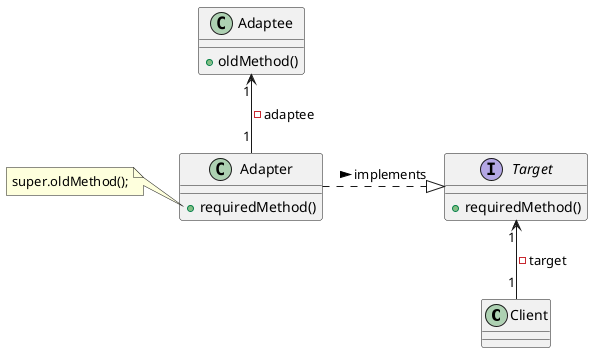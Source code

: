@startuml
'https://plantuml.com/class-diagram

class Client
interface Target {
    + requiredMethod()
}
class Adaptee {
    + oldMethod()
}
class Adapter {
    + requiredMethod()
}

note left of Adapter::requiredMethod
    super.oldMethod();
end note

Adaptee "1" <-down- "1" Adapter: - adaptee
Target <|.left. Adapter: < implements
Target "1" <-down- "1" Client: - target

@enduml